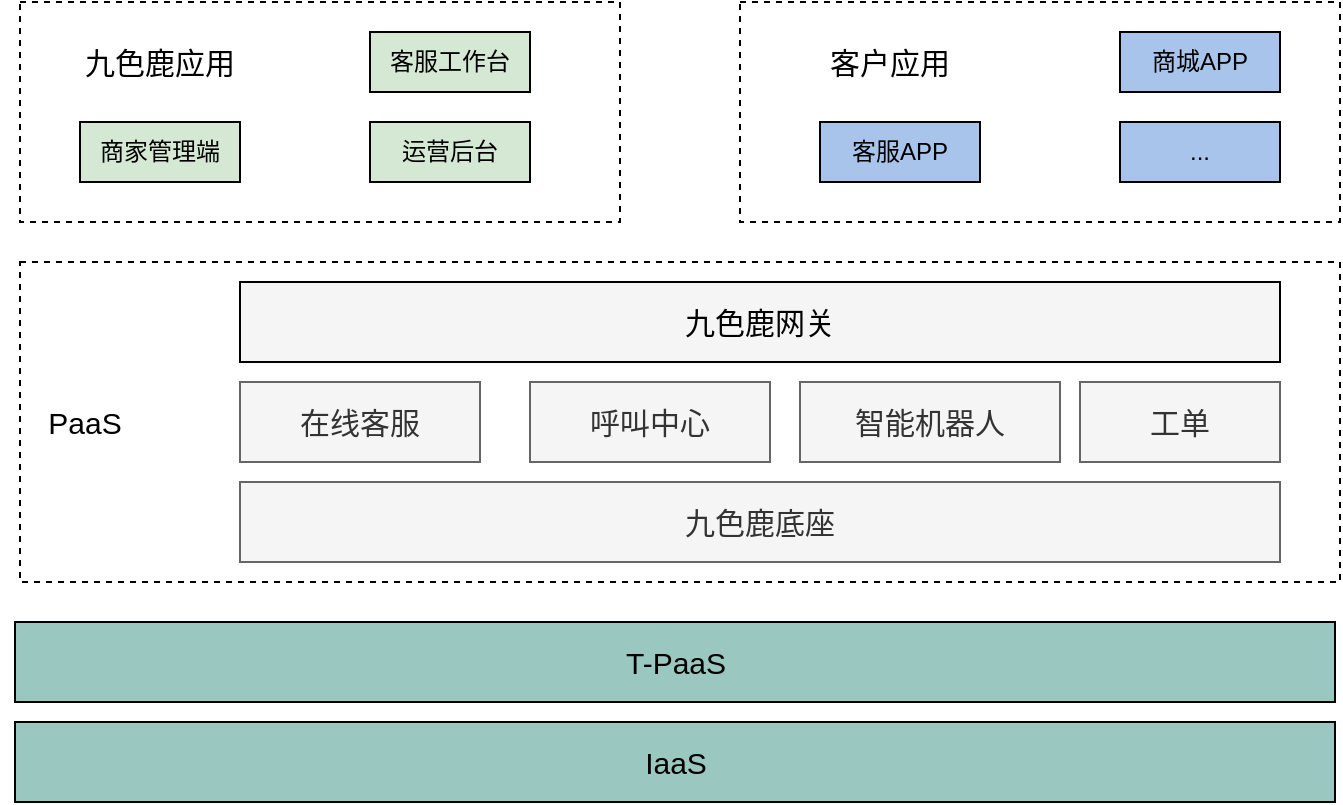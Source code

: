 <mxfile version="13.8.9-1" type="github">
  <diagram id="07fea595-8f29-1299-0266-81d95cde20df" name="Page-1">
    <mxGraphModel dx="1426" dy="722" grid="1" gridSize="10" guides="1" tooltips="1" connect="1" arrows="1" fold="1" page="1" pageScale="1" pageWidth="1169" pageHeight="827" background="#ffffff" math="0" shadow="0">
      <root>
        <mxCell id="0" />
        <mxCell id="1" parent="0" />
        <mxCell id="_mXgGyObjbw_ubh1zkck-33" value="" style="rounded=0;whiteSpace=wrap;html=1;dashed=1;fillColor=none;" parent="1" vertex="1">
          <mxGeometry x="210" y="250" width="660" height="160" as="geometry" />
        </mxCell>
        <mxCell id="_mXgGyObjbw_ubh1zkck-7" value="" style="rounded=0;whiteSpace=wrap;html=1;dashed=1;fillColor=none;" parent="1" vertex="1">
          <mxGeometry x="570" y="120" width="300" height="110" as="geometry" />
        </mxCell>
        <mxCell id="_mXgGyObjbw_ubh1zkck-1" value="&lt;font style=&quot;font-size: 15px&quot;&gt;九色鹿底座&lt;/font&gt;" style="rounded=0;whiteSpace=wrap;html=1;fillColor=#f5f5f5;strokeColor=#666666;fontColor=#333333;" parent="1" vertex="1">
          <mxGeometry x="320" y="360" width="520" height="40" as="geometry" />
        </mxCell>
        <mxCell id="_mXgGyObjbw_ubh1zkck-3" value="客服APP" style="rounded=0;whiteSpace=wrap;html=1;shadow=0;fillColor=#A9C4EB;" parent="1" vertex="1">
          <mxGeometry x="610" y="180" width="80" height="30" as="geometry" />
        </mxCell>
        <mxCell id="_mXgGyObjbw_ubh1zkck-5" value="商城APP" style="rounded=0;whiteSpace=wrap;html=1;shadow=0;fillColor=#A9C4EB;" parent="1" vertex="1">
          <mxGeometry x="760" y="135" width="80" height="30" as="geometry" />
        </mxCell>
        <mxCell id="_mXgGyObjbw_ubh1zkck-8" value="&lt;font style=&quot;font-size: 15px&quot;&gt;IaaS&lt;/font&gt;" style="rounded=0;whiteSpace=wrap;html=1;fillColor=#9AC7BF;" parent="1" vertex="1">
          <mxGeometry x="207.5" y="480" width="660" height="40" as="geometry" />
        </mxCell>
        <mxCell id="_mXgGyObjbw_ubh1zkck-11" value="&lt;font style=&quot;font-size: 15px&quot;&gt;客户应用&lt;/font&gt;" style="text;html=1;strokeColor=none;fillColor=none;align=center;verticalAlign=middle;whiteSpace=wrap;rounded=0;dashed=1;" parent="1" vertex="1">
          <mxGeometry x="600" y="150" width="90" as="geometry" />
        </mxCell>
        <mxCell id="_mXgGyObjbw_ubh1zkck-13" value="&lt;font style=&quot;font-size: 15px&quot;&gt;PaaS&lt;/font&gt;" style="text;html=1;strokeColor=none;fillColor=none;align=center;verticalAlign=middle;whiteSpace=wrap;rounded=0;dashed=1;" parent="1" vertex="1">
          <mxGeometry x="200" y="320" width="85" height="20" as="geometry" />
        </mxCell>
        <mxCell id="_mXgGyObjbw_ubh1zkck-16" value="&lt;font style=&quot;font-size: 15px&quot;&gt;在线客服&lt;/font&gt;" style="rounded=0;whiteSpace=wrap;html=1;fillColor=#f5f5f5;strokeColor=#666666;fontColor=#333333;" parent="1" vertex="1">
          <mxGeometry x="320" y="310" width="120" height="40" as="geometry" />
        </mxCell>
        <mxCell id="_mXgGyObjbw_ubh1zkck-35" value="&lt;font style=&quot;font-size: 15px&quot;&gt;呼叫中心&lt;/font&gt;" style="rounded=0;whiteSpace=wrap;html=1;fillColor=#f5f5f5;strokeColor=#666666;fontColor=#333333;" parent="1" vertex="1">
          <mxGeometry x="465" y="310" width="120" height="40" as="geometry" />
        </mxCell>
        <mxCell id="_mXgGyObjbw_ubh1zkck-36" value="&lt;font style=&quot;font-size: 15px&quot;&gt;智能机器人&lt;/font&gt;" style="rounded=0;whiteSpace=wrap;html=1;fillColor=#f5f5f5;strokeColor=#666666;fontColor=#333333;" parent="1" vertex="1">
          <mxGeometry x="600" y="310" width="130" height="40" as="geometry" />
        </mxCell>
        <mxCell id="_mXgGyObjbw_ubh1zkck-39" value="..." style="rounded=0;whiteSpace=wrap;html=1;shadow=0;fillColor=#A9C4EB;" parent="1" vertex="1">
          <mxGeometry x="760" y="180" width="80" height="30" as="geometry" />
        </mxCell>
        <mxCell id="_mXgGyObjbw_ubh1zkck-40" value="&lt;font style=&quot;font-size: 15px&quot;&gt;九色鹿网关&lt;/font&gt;" style="rounded=0;whiteSpace=wrap;html=1;fillColor=#F5F5F5;" parent="1" vertex="1">
          <mxGeometry x="320" y="260" width="520" height="40" as="geometry" />
        </mxCell>
        <mxCell id="_mXgGyObjbw_ubh1zkck-41" value="&lt;font style=&quot;font-size: 15px&quot;&gt;工单&lt;/font&gt;" style="rounded=0;whiteSpace=wrap;html=1;fillColor=#f5f5f5;strokeColor=#666666;fontColor=#333333;" parent="1" vertex="1">
          <mxGeometry x="740" y="310" width="100" height="40" as="geometry" />
        </mxCell>
        <mxCell id="zbVi3WjHA0LXSCmyA0CE-1" value="&lt;font style=&quot;font-size: 15px&quot;&gt;T-PaaS&lt;/font&gt;" style="rounded=0;whiteSpace=wrap;html=1;fillColor=#9AC7BF;" vertex="1" parent="1">
          <mxGeometry x="207.5" y="430" width="660" height="40" as="geometry" />
        </mxCell>
        <mxCell id="zbVi3WjHA0LXSCmyA0CE-5" value="" style="rounded=0;whiteSpace=wrap;html=1;dashed=1;fillColor=none;" vertex="1" parent="1">
          <mxGeometry x="210" y="120" width="300" height="110" as="geometry" />
        </mxCell>
        <mxCell id="zbVi3WjHA0LXSCmyA0CE-6" value="商家管理端" style="rounded=0;whiteSpace=wrap;html=1;shadow=0;fillColor=#D5E8D4;" vertex="1" parent="1">
          <mxGeometry x="240" y="180" width="80" height="30" as="geometry" />
        </mxCell>
        <mxCell id="zbVi3WjHA0LXSCmyA0CE-7" value="客服工作台" style="rounded=0;whiteSpace=wrap;html=1;shadow=0;fillColor=#D5E8D4;" vertex="1" parent="1">
          <mxGeometry x="385" y="135" width="80" height="30" as="geometry" />
        </mxCell>
        <mxCell id="zbVi3WjHA0LXSCmyA0CE-8" value="&lt;font style=&quot;font-size: 15px&quot;&gt;九色鹿应用&lt;/font&gt;" style="text;html=1;strokeColor=none;fillColor=none;align=center;verticalAlign=middle;whiteSpace=wrap;rounded=0;dashed=1;" vertex="1" parent="1">
          <mxGeometry x="235" y="150" width="90" as="geometry" />
        </mxCell>
        <mxCell id="zbVi3WjHA0LXSCmyA0CE-9" value="运营后台" style="rounded=0;whiteSpace=wrap;html=1;shadow=0;fillColor=#D5E8D4;" vertex="1" parent="1">
          <mxGeometry x="385" y="180" width="80" height="30" as="geometry" />
        </mxCell>
      </root>
    </mxGraphModel>
  </diagram>
</mxfile>
